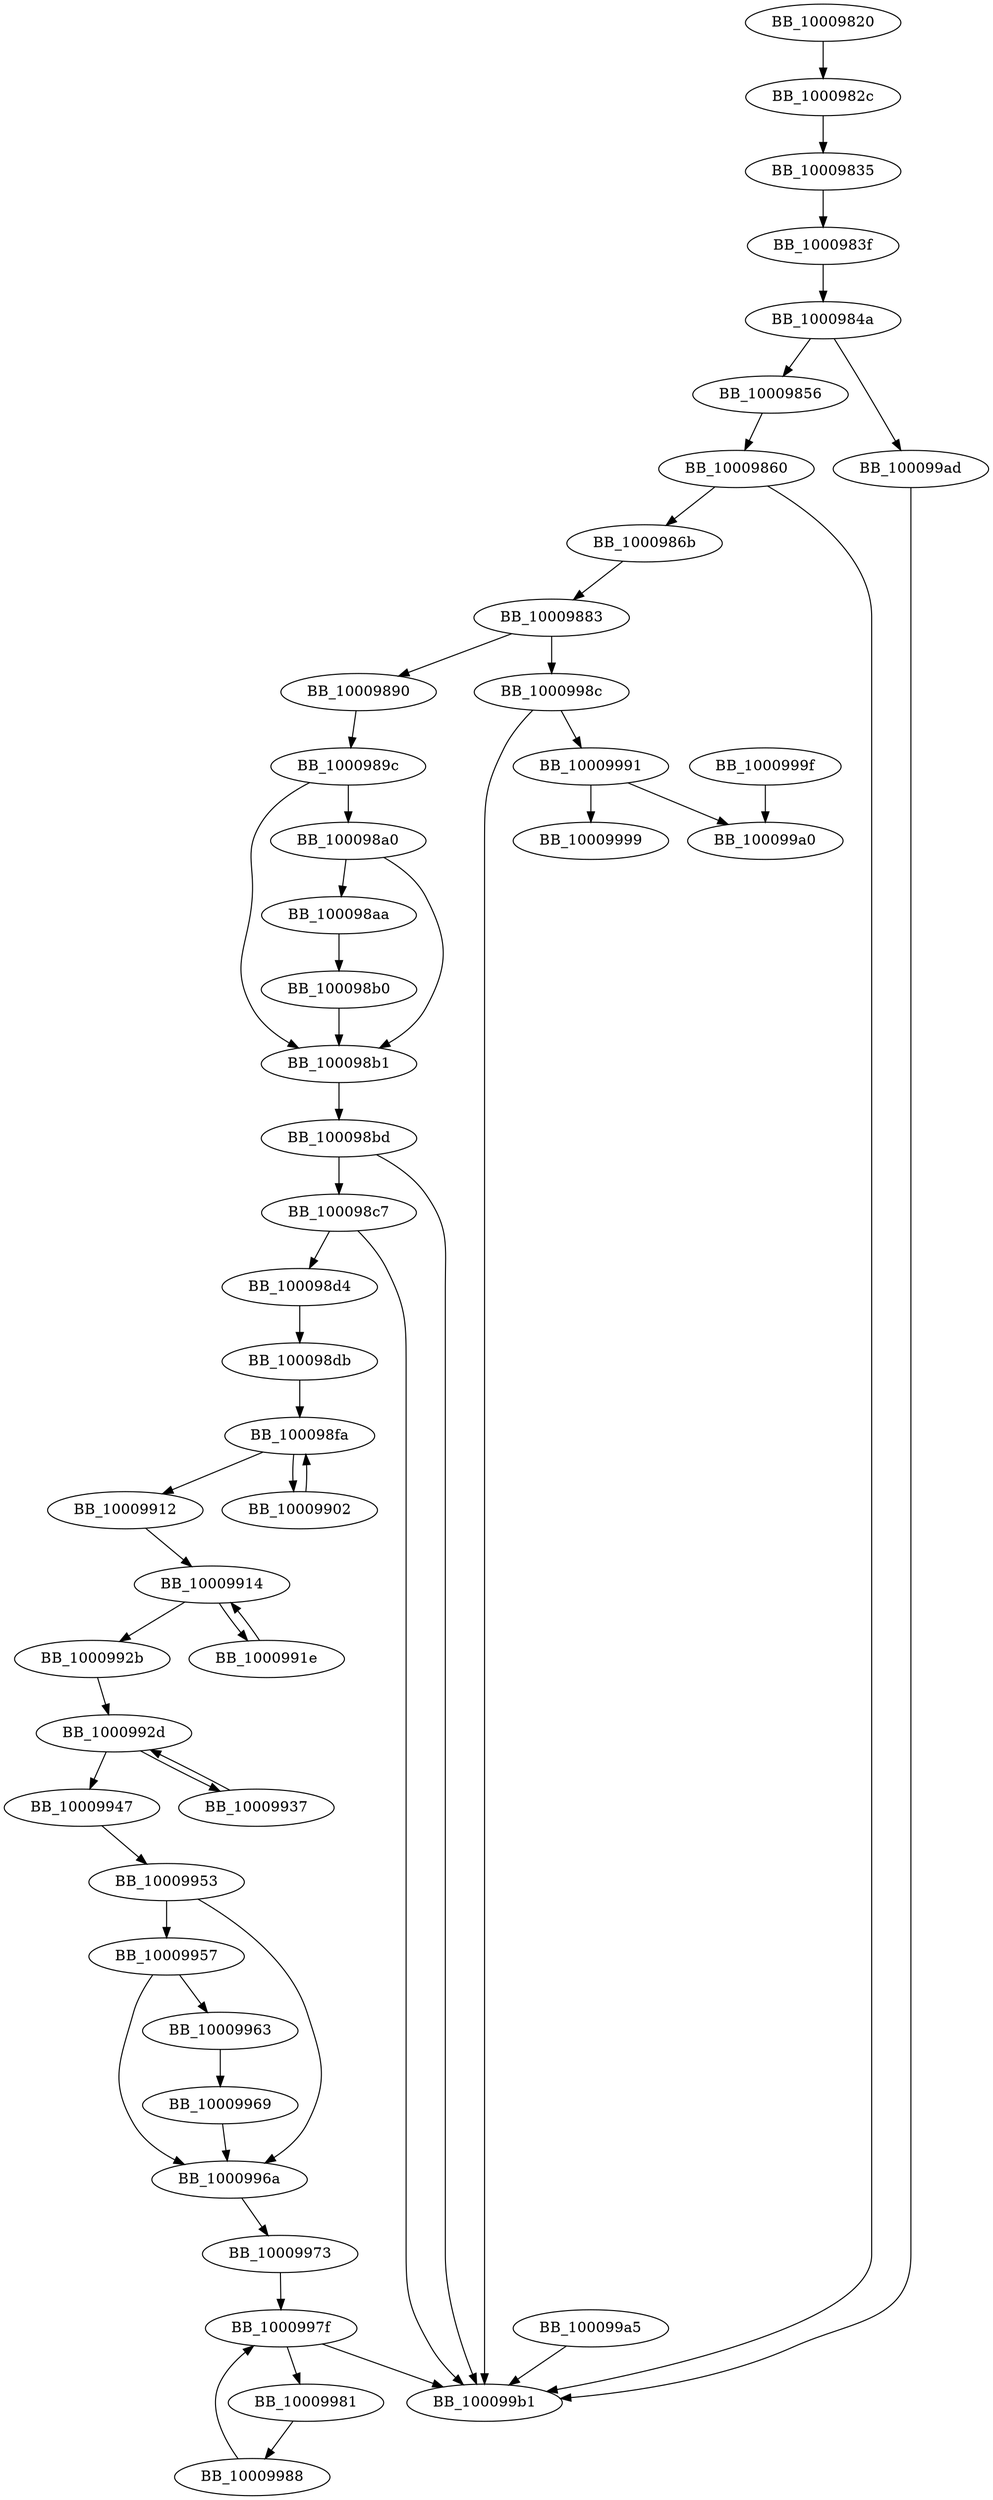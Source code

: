 DiGraph __setmbcp{
BB_10009820->BB_1000982c
BB_1000982c->BB_10009835
BB_10009835->BB_1000983f
BB_1000983f->BB_1000984a
BB_1000984a->BB_10009856
BB_1000984a->BB_100099ad
BB_10009856->BB_10009860
BB_10009860->BB_1000986b
BB_10009860->BB_100099b1
BB_1000986b->BB_10009883
BB_10009883->BB_10009890
BB_10009883->BB_1000998c
BB_10009890->BB_1000989c
BB_1000989c->BB_100098a0
BB_1000989c->BB_100098b1
BB_100098a0->BB_100098aa
BB_100098a0->BB_100098b1
BB_100098aa->BB_100098b0
BB_100098b0->BB_100098b1
BB_100098b1->BB_100098bd
BB_100098bd->BB_100098c7
BB_100098bd->BB_100099b1
BB_100098c7->BB_100098d4
BB_100098c7->BB_100099b1
BB_100098d4->BB_100098db
BB_100098db->BB_100098fa
BB_100098fa->BB_10009902
BB_100098fa->BB_10009912
BB_10009902->BB_100098fa
BB_10009912->BB_10009914
BB_10009914->BB_1000991e
BB_10009914->BB_1000992b
BB_1000991e->BB_10009914
BB_1000992b->BB_1000992d
BB_1000992d->BB_10009937
BB_1000992d->BB_10009947
BB_10009937->BB_1000992d
BB_10009947->BB_10009953
BB_10009953->BB_10009957
BB_10009953->BB_1000996a
BB_10009957->BB_10009963
BB_10009957->BB_1000996a
BB_10009963->BB_10009969
BB_10009969->BB_1000996a
BB_1000996a->BB_10009973
BB_10009973->BB_1000997f
BB_1000997f->BB_10009981
BB_1000997f->BB_100099b1
BB_10009981->BB_10009988
BB_10009988->BB_1000997f
BB_1000998c->BB_10009991
BB_1000998c->BB_100099b1
BB_10009991->BB_10009999
BB_10009991->BB_100099a0
BB_1000999f->BB_100099a0
BB_100099a5->BB_100099b1
BB_100099ad->BB_100099b1
}
